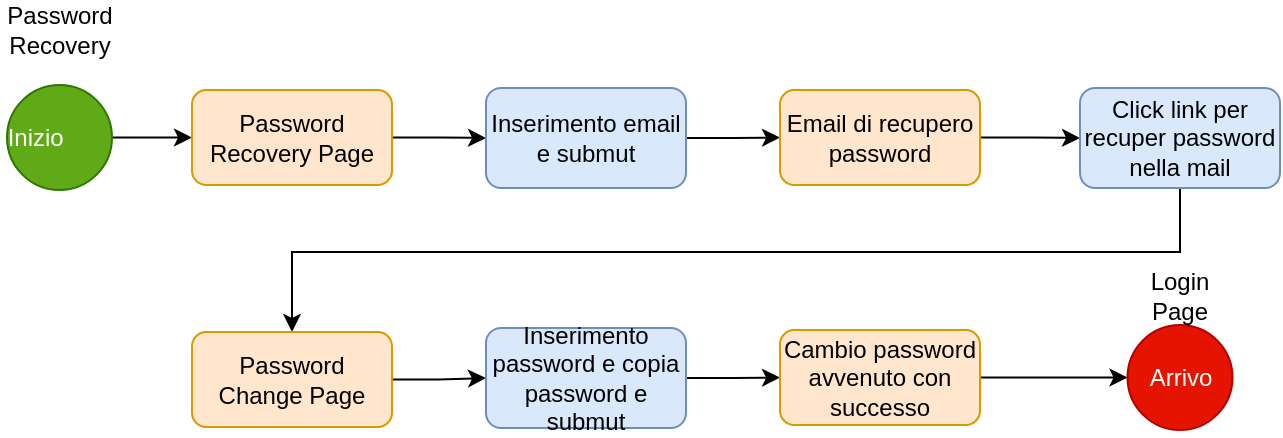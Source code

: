 <mxfile version="23.1.1" type="device">
  <diagram name="Page-1" id="Ag8lX2Zi7vrzV43mhq7H">
    <mxGraphModel dx="1306" dy="835" grid="1" gridSize="10" guides="1" tooltips="1" connect="1" arrows="1" fold="1" page="1" pageScale="1" pageWidth="827" pageHeight="1169" math="0" shadow="0">
      <root>
        <mxCell id="0" />
        <mxCell id="1" parent="0" />
        <mxCell id="PmdwINGEc-DY0jh3Ih-T-57" value="" style="edgeStyle=orthogonalEdgeStyle;rounded=0;orthogonalLoop=1;jettySize=auto;html=1;" parent="1" source="PmdwINGEc-DY0jh3Ih-T-58" target="PmdwINGEc-DY0jh3Ih-T-61" edge="1">
          <mxGeometry relative="1" as="geometry" />
        </mxCell>
        <mxCell id="PmdwINGEc-DY0jh3Ih-T-58" value="Inizio&lt;span style=&quot;white-space: pre;&quot;&gt;&#x9;&lt;/span&gt;" style="ellipse;whiteSpace=wrap;html=1;aspect=fixed;fillColor=#60a917;strokeColor=#2D7600;fontColor=#ffffff;" parent="1" vertex="1">
          <mxGeometry x="43.5" y="176.5" width="52.5" height="52.5" as="geometry" />
        </mxCell>
        <mxCell id="PmdwINGEc-DY0jh3Ih-T-59" value="Password Recovery" style="text;html=1;strokeColor=none;fillColor=none;align=center;verticalAlign=middle;whiteSpace=wrap;rounded=0;" parent="1" vertex="1">
          <mxGeometry x="40" y="134" width="60" height="30" as="geometry" />
        </mxCell>
        <mxCell id="tISsrl1AkZVX2gtA-dDL-2" value="" style="edgeStyle=orthogonalEdgeStyle;rounded=0;orthogonalLoop=1;jettySize=auto;html=1;" edge="1" parent="1" source="PmdwINGEc-DY0jh3Ih-T-61" target="tISsrl1AkZVX2gtA-dDL-1">
          <mxGeometry relative="1" as="geometry" />
        </mxCell>
        <mxCell id="PmdwINGEc-DY0jh3Ih-T-61" value="Password Recovery Page" style="rounded=1;whiteSpace=wrap;html=1;fillColor=#ffe6cc;strokeColor=#d79b00;" parent="1" vertex="1">
          <mxGeometry x="136" y="179" width="100" height="47.5" as="geometry" />
        </mxCell>
        <mxCell id="tISsrl1AkZVX2gtA-dDL-4" value="" style="edgeStyle=orthogonalEdgeStyle;rounded=0;orthogonalLoop=1;jettySize=auto;html=1;" edge="1" parent="1" source="tISsrl1AkZVX2gtA-dDL-1" target="tISsrl1AkZVX2gtA-dDL-3">
          <mxGeometry relative="1" as="geometry" />
        </mxCell>
        <mxCell id="tISsrl1AkZVX2gtA-dDL-1" value="Inserimento email e submut" style="rounded=1;whiteSpace=wrap;html=1;fillColor=#dae8fc;strokeColor=#6c8ebf;" vertex="1" parent="1">
          <mxGeometry x="283" y="178" width="100" height="50" as="geometry" />
        </mxCell>
        <mxCell id="tISsrl1AkZVX2gtA-dDL-6" value="" style="edgeStyle=orthogonalEdgeStyle;rounded=0;orthogonalLoop=1;jettySize=auto;html=1;" edge="1" parent="1" source="tISsrl1AkZVX2gtA-dDL-3" target="tISsrl1AkZVX2gtA-dDL-5">
          <mxGeometry relative="1" as="geometry" />
        </mxCell>
        <mxCell id="tISsrl1AkZVX2gtA-dDL-3" value="Email di recupero password" style="rounded=1;whiteSpace=wrap;html=1;fillColor=#ffe6cc;strokeColor=#d79b00;" vertex="1" parent="1">
          <mxGeometry x="430" y="179" width="100" height="47.5" as="geometry" />
        </mxCell>
        <mxCell id="tISsrl1AkZVX2gtA-dDL-8" value="" style="edgeStyle=orthogonalEdgeStyle;rounded=0;orthogonalLoop=1;jettySize=auto;html=1;" edge="1" parent="1" source="tISsrl1AkZVX2gtA-dDL-5" target="tISsrl1AkZVX2gtA-dDL-7">
          <mxGeometry relative="1" as="geometry">
            <Array as="points">
              <mxPoint x="630" y="260" />
              <mxPoint x="186" y="260" />
            </Array>
          </mxGeometry>
        </mxCell>
        <mxCell id="tISsrl1AkZVX2gtA-dDL-5" value="Click link per recuper password nella mail" style="rounded=1;whiteSpace=wrap;html=1;fillColor=#dae8fc;strokeColor=#6c8ebf;" vertex="1" parent="1">
          <mxGeometry x="580" y="178" width="100" height="50" as="geometry" />
        </mxCell>
        <mxCell id="tISsrl1AkZVX2gtA-dDL-11" value="" style="edgeStyle=orthogonalEdgeStyle;rounded=0;orthogonalLoop=1;jettySize=auto;html=1;" edge="1" parent="1" source="tISsrl1AkZVX2gtA-dDL-7" target="tISsrl1AkZVX2gtA-dDL-9">
          <mxGeometry relative="1" as="geometry" />
        </mxCell>
        <mxCell id="tISsrl1AkZVX2gtA-dDL-7" value="Password Change Page" style="rounded=1;whiteSpace=wrap;html=1;fillColor=#ffe6cc;strokeColor=#d79b00;" vertex="1" parent="1">
          <mxGeometry x="136" y="300" width="100" height="47.5" as="geometry" />
        </mxCell>
        <mxCell id="tISsrl1AkZVX2gtA-dDL-13" value="" style="edgeStyle=orthogonalEdgeStyle;rounded=0;orthogonalLoop=1;jettySize=auto;html=1;" edge="1" parent="1" source="tISsrl1AkZVX2gtA-dDL-9" target="tISsrl1AkZVX2gtA-dDL-12">
          <mxGeometry relative="1" as="geometry" />
        </mxCell>
        <mxCell id="tISsrl1AkZVX2gtA-dDL-9" value="Inserimento password e copia password e submut" style="rounded=1;whiteSpace=wrap;html=1;fillColor=#dae8fc;strokeColor=#6c8ebf;" vertex="1" parent="1">
          <mxGeometry x="283" y="298" width="100" height="50" as="geometry" />
        </mxCell>
        <mxCell id="tISsrl1AkZVX2gtA-dDL-15" value="" style="edgeStyle=orthogonalEdgeStyle;rounded=0;orthogonalLoop=1;jettySize=auto;html=1;" edge="1" parent="1" source="tISsrl1AkZVX2gtA-dDL-12" target="tISsrl1AkZVX2gtA-dDL-14">
          <mxGeometry relative="1" as="geometry" />
        </mxCell>
        <mxCell id="tISsrl1AkZVX2gtA-dDL-12" value="Cambio password avvenuto con successo" style="rounded=1;whiteSpace=wrap;html=1;fillColor=#ffe6cc;strokeColor=#d79b00;" vertex="1" parent="1">
          <mxGeometry x="430" y="299" width="100" height="47.5" as="geometry" />
        </mxCell>
        <mxCell id="tISsrl1AkZVX2gtA-dDL-14" value="Arrivo" style="ellipse;whiteSpace=wrap;html=1;aspect=fixed;fillColor=#e51400;strokeColor=#B20000;fontColor=#ffffff;" vertex="1" parent="1">
          <mxGeometry x="603.75" y="296.5" width="52.5" height="52.5" as="geometry" />
        </mxCell>
        <mxCell id="tISsrl1AkZVX2gtA-dDL-16" value="Login Page" style="text;html=1;strokeColor=none;fillColor=none;align=center;verticalAlign=middle;whiteSpace=wrap;rounded=0;" vertex="1" parent="1">
          <mxGeometry x="600" y="267" width="60" height="30" as="geometry" />
        </mxCell>
      </root>
    </mxGraphModel>
  </diagram>
</mxfile>
